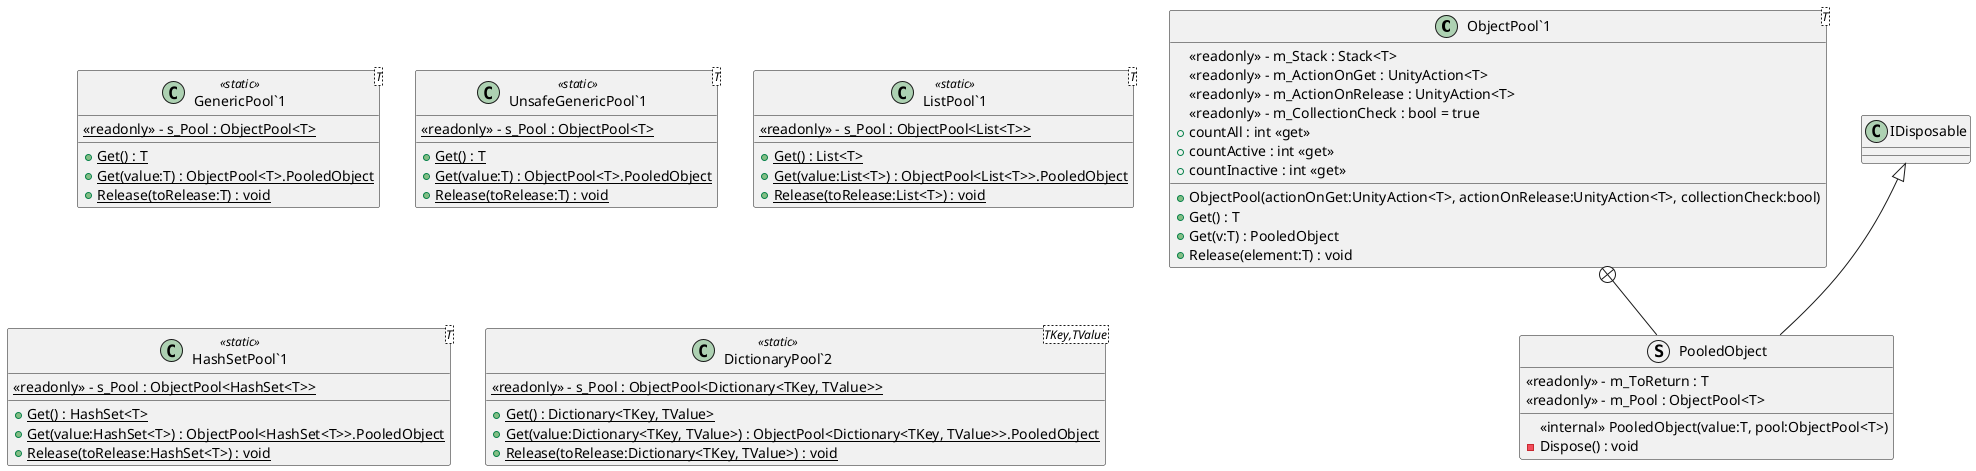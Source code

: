 @startuml
class "ObjectPool`1"<T> {
    <<readonly>> - m_Stack : Stack<T>
    <<readonly>> - m_ActionOnGet : UnityAction<T>
    <<readonly>> - m_ActionOnRelease : UnityAction<T>
    <<readonly>> - m_CollectionCheck : bool = true
    + countAll : int <<get>>
    + countActive : int <<get>>
    + countInactive : int <<get>>
    + ObjectPool(actionOnGet:UnityAction<T>, actionOnRelease:UnityAction<T>, collectionCheck:bool)
    + Get() : T
    + Get(v:T) : PooledObject
    + Release(element:T) : void
}
class "GenericPool`1"<T> <<static>> {
    {static} <<readonly>> - s_Pool : ObjectPool<T>
    + {static} Get() : T
    + {static} Get(value:T) : ObjectPool<T>.PooledObject
    + {static} Release(toRelease:T) : void
}
class "UnsafeGenericPool`1"<T> <<static>> {
    {static} <<readonly>> - s_Pool : ObjectPool<T>
    + {static} Get() : T
    + {static} Get(value:T) : ObjectPool<T>.PooledObject
    + {static} Release(toRelease:T) : void
}
class "ListPool`1"<T> <<static>> {
    {static} <<readonly>> - s_Pool : ObjectPool<List<T>>
    + {static} Get() : List<T>
    + {static} Get(value:List<T>) : ObjectPool<List<T>>.PooledObject
    + {static} Release(toRelease:List<T>) : void
}
class "HashSetPool`1"<T> <<static>> {
    {static} <<readonly>> - s_Pool : ObjectPool<HashSet<T>>
    + {static} Get() : HashSet<T>
    + {static} Get(value:HashSet<T>) : ObjectPool<HashSet<T>>.PooledObject
    + {static} Release(toRelease:HashSet<T>) : void
}
class "DictionaryPool`2"<TKey,TValue> <<static>> {
    {static} <<readonly>> - s_Pool : ObjectPool<Dictionary<TKey, TValue>>
    + {static} Get() : Dictionary<TKey, TValue>
    + {static} Get(value:Dictionary<TKey, TValue>) : ObjectPool<Dictionary<TKey, TValue>>.PooledObject
    + {static} Release(toRelease:Dictionary<TKey, TValue>) : void
}
struct PooledObject {
    <<readonly>> - m_ToReturn : T
    <<readonly>> - m_Pool : ObjectPool<T>
    <<internal>> PooledObject(value:T, pool:ObjectPool<T>)
    - Dispose() : void
}
"ObjectPool`1" +-- PooledObject
IDisposable <|-- PooledObject
@enduml
